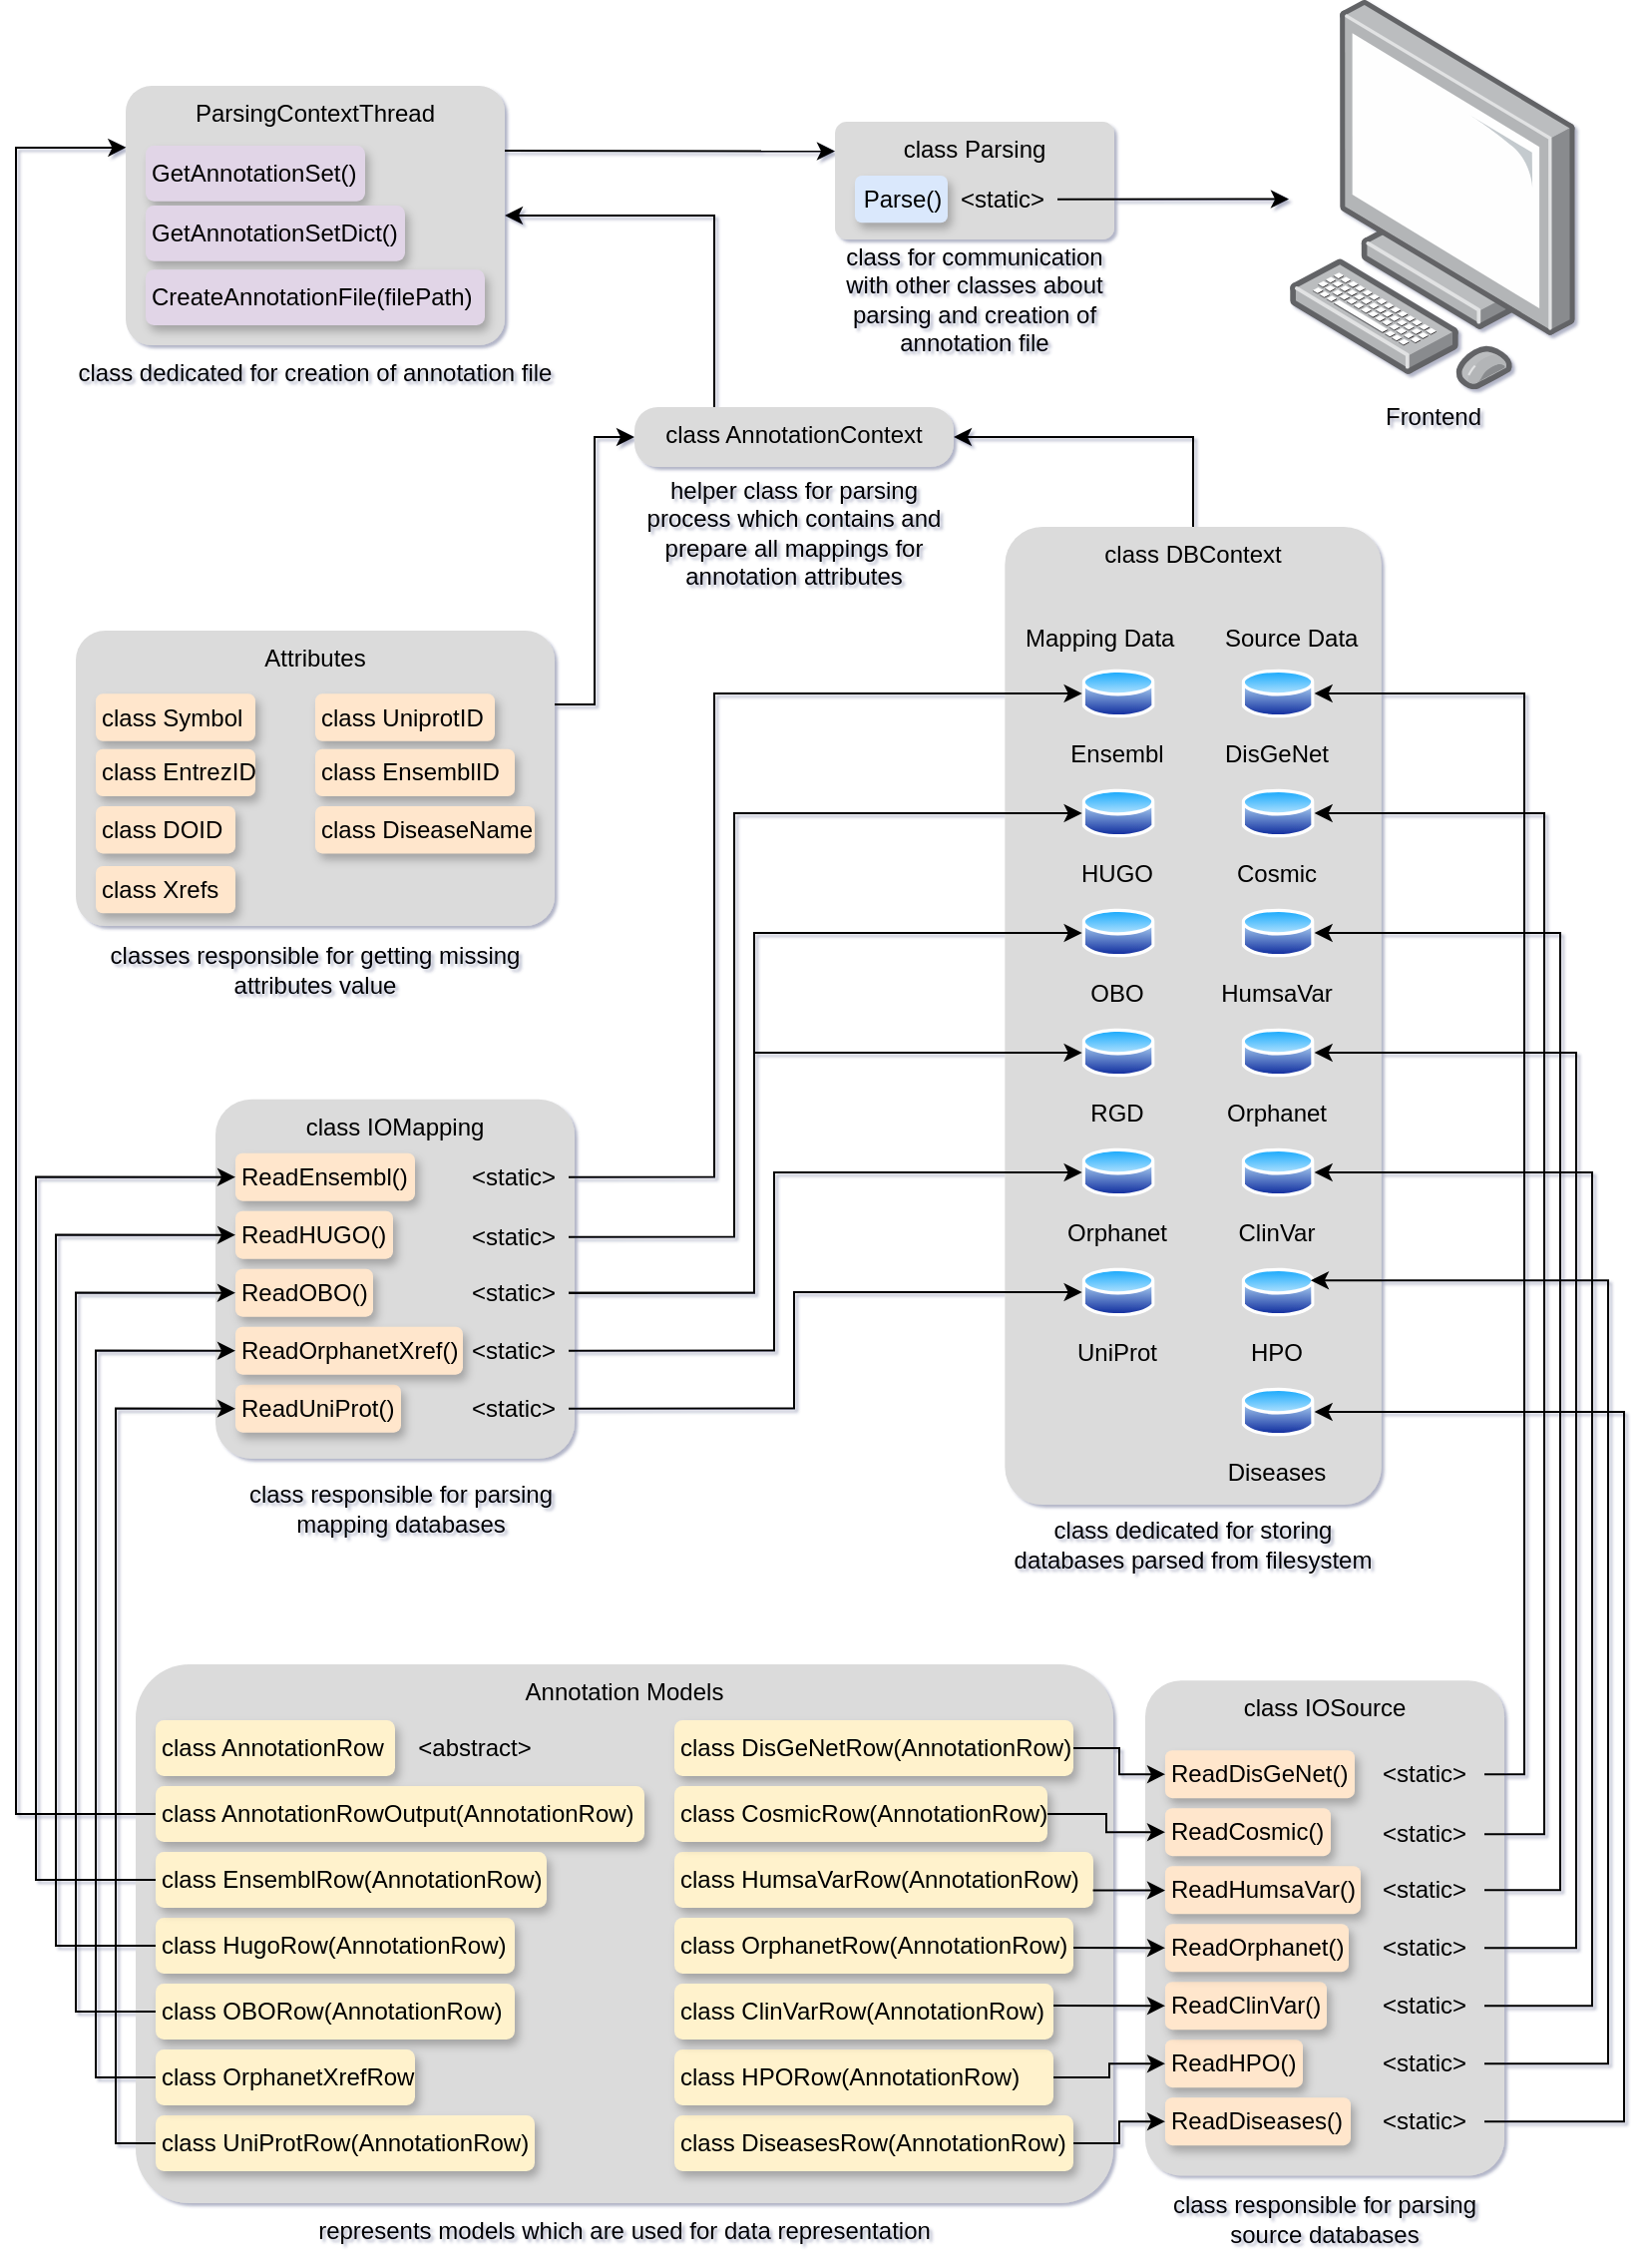 <mxfile version="20.1.4" type="device"><diagram id="B29-OFy7MfC71cfMGSyl" name="Page-1"><mxGraphModel dx="1577" dy="840" grid="1" gridSize="8" guides="1" tooltips="1" connect="1" arrows="1" fold="1" page="1" pageScale="1" pageWidth="827" pageHeight="1169" background="none" math="0" shadow="1"><root><mxCell id="0"/><mxCell id="1" parent="0"/><mxCell id="hF9fNte1gM4vWFooYPIN-386" value="" style="group;align=center;spacingLeft=0;" vertex="1" connectable="0" parent="1"><mxGeometry x="413" y="77" width="155" height="119" as="geometry"/></mxCell><mxCell id="hF9fNte1gM4vWFooYPIN-151" value="class Parsing" style="rounded=1;arcSize=10;strokeColor=none;fillColor=#DBDBDB;gradientColor=none;sketch=0;fontColor=#000000;verticalAlign=top;container=0;" vertex="1" parent="hF9fNte1gM4vWFooYPIN-386"><mxGeometry x="7.5" width="140" height="59" as="geometry"/></mxCell><mxCell id="hF9fNte1gM4vWFooYPIN-149" value="class for communication with other classes about parsing and creation of annotation file&lt;br&gt;" style="text;html=1;strokeColor=none;fillColor=none;align=center;verticalAlign=middle;whiteSpace=wrap;rounded=0;labelBackgroundColor=none;labelBorderColor=none;sketch=0;fillStyle=auto;fontColor=#000000;container=0;" vertex="1" parent="hF9fNte1gM4vWFooYPIN-386"><mxGeometry y="59" width="155" height="60" as="geometry"/></mxCell><mxCell id="hF9fNte1gM4vWFooYPIN-150" value="Parse()" style="text;html=1;strokeColor=none;fillColor=#dae8fc;align=center;verticalAlign=middle;whiteSpace=wrap;rounded=1;labelBackgroundColor=none;labelBorderColor=none;sketch=0;fillStyle=auto;spacing=2;container=0;shadow=1;spacingLeft=0;" vertex="1" parent="hF9fNte1gM4vWFooYPIN-386"><mxGeometry x="17.5" y="27" width="46.5" height="23.68" as="geometry"/></mxCell><mxCell id="hF9fNte1gM4vWFooYPIN-387" value="&amp;lt;static&amp;gt;" style="text;html=1;strokeColor=none;fillColor=none;align=center;verticalAlign=middle;whiteSpace=wrap;rounded=0;shadow=1;glass=0;labelBackgroundColor=none;labelBorderColor=none;sketch=0;fillStyle=auto;fontColor=#000000;" vertex="1" parent="hF9fNte1gM4vWFooYPIN-386"><mxGeometry x="64" y="23.84" width="55" height="30" as="geometry"/></mxCell><mxCell id="hF9fNte1gM4vWFooYPIN-184" value="" style="group" vertex="1" connectable="0" parent="1"><mxGeometry x="40" y="59" width="240" height="157.86" as="geometry"/></mxCell><mxCell id="hF9fNte1gM4vWFooYPIN-159" value="ParsingContextThread" style="rounded=1;arcSize=10;strokeColor=none;fillColor=#DBDBDB;gradientColor=none;sketch=0;fontColor=#000000;verticalAlign=top;" vertex="1" parent="hF9fNte1gM4vWFooYPIN-184"><mxGeometry x="25" width="190" height="130" as="geometry"/></mxCell><mxCell id="hF9fNte1gM4vWFooYPIN-160" value="class dedicated for creation of annotation file" style="text;html=1;strokeColor=none;fillColor=none;align=center;verticalAlign=middle;whiteSpace=wrap;rounded=0;labelBackgroundColor=none;labelBorderColor=none;sketch=0;fillStyle=auto;fontColor=#000000;container=0;" vertex="1" parent="hF9fNte1gM4vWFooYPIN-184"><mxGeometry y="130" width="240" height="27.86" as="geometry"/></mxCell><mxCell id="hF9fNte1gM4vWFooYPIN-161" value="GetAnnotationSet()" style="text;html=1;strokeColor=none;fillColor=#e1d5e7;align=left;verticalAlign=middle;whiteSpace=wrap;rounded=1;labelBackgroundColor=none;labelBorderColor=none;sketch=0;fillStyle=auto;spacing=0;shadow=1;spacingLeft=3;" vertex="1" parent="hF9fNte1gM4vWFooYPIN-184"><mxGeometry x="35" y="30" width="110" height="27.86" as="geometry"/></mxCell><mxCell id="hF9fNte1gM4vWFooYPIN-162" value="GetAnnotationSetDict()" style="text;html=1;strokeColor=none;fillColor=#e1d5e7;align=left;verticalAlign=middle;whiteSpace=wrap;rounded=1;labelBackgroundColor=none;labelBorderColor=none;sketch=0;fillStyle=auto;spacing=0;shadow=1;spacingLeft=3;" vertex="1" parent="hF9fNte1gM4vWFooYPIN-184"><mxGeometry x="35" y="60" width="130" height="27.86" as="geometry"/></mxCell><mxCell id="hF9fNte1gM4vWFooYPIN-163" value="CreateAnnotationFile(filePath)" style="text;html=1;strokeColor=none;fillColor=#e1d5e7;align=left;verticalAlign=middle;whiteSpace=wrap;rounded=1;labelBackgroundColor=none;labelBorderColor=none;sketch=0;fillStyle=auto;spacing=0;shadow=1;spacingLeft=3;" vertex="1" parent="hF9fNte1gM4vWFooYPIN-184"><mxGeometry x="35" y="92.14" width="170" height="27.86" as="geometry"/></mxCell><mxCell id="hF9fNte1gM4vWFooYPIN-327" value="" style="group" vertex="1" connectable="0" parent="1"><mxGeometry x="70" y="850" width="490" height="297.86" as="geometry"/></mxCell><mxCell id="hF9fNte1gM4vWFooYPIN-87" value="Annotation Models" style="rounded=1;arcSize=10;strokeColor=none;fillColor=#DBDBDB;gradientColor=none;sketch=0;fontColor=#000000;verticalAlign=top;container=0;labelBackgroundColor=none;" vertex="1" parent="hF9fNte1gM4vWFooYPIN-327"><mxGeometry width="490" height="270" as="geometry"/></mxCell><mxCell id="hF9fNte1gM4vWFooYPIN-104" value="represents models which are used for data representation" style="text;html=1;strokeColor=none;fillColor=none;align=center;verticalAlign=middle;whiteSpace=wrap;rounded=0;labelBackgroundColor=none;labelBorderColor=none;sketch=0;fillStyle=auto;fontColor=#000000;container=0;" vertex="1" parent="hF9fNte1gM4vWFooYPIN-327"><mxGeometry x="20" y="270.003" width="450.0" height="27.857" as="geometry"/></mxCell><mxCell id="hF9fNte1gM4vWFooYPIN-88" value="class AnnotationRow" style="text;html=1;strokeColor=none;fillColor=#fff2cc;align=left;verticalAlign=middle;whiteSpace=wrap;rounded=1;labelBackgroundColor=none;labelBorderColor=none;sketch=0;fillStyle=auto;spacing=0;spacingLeft=3;perimeterSpacing=0;strokeWidth=1;container=0;shadow=1;" vertex="1" parent="hF9fNte1gM4vWFooYPIN-327"><mxGeometry x="10" y="28" width="120" height="28" as="geometry"/></mxCell><mxCell id="hF9fNte1gM4vWFooYPIN-89" value="class AnnotationRowOutput(AnnotationRow)" style="text;html=1;strokeColor=none;fillColor=#fff2cc;align=left;verticalAlign=middle;whiteSpace=wrap;rounded=1;labelBackgroundColor=none;labelBorderColor=none;sketch=0;fillStyle=auto;spacing=0;spacingLeft=3;perimeterSpacing=0;strokeWidth=1;container=0;shadow=1;" vertex="1" parent="hF9fNte1gM4vWFooYPIN-327"><mxGeometry x="10" y="61" width="245.0" height="28" as="geometry"/></mxCell><mxCell id="hF9fNte1gM4vWFooYPIN-90" value="class HumsaVarRow(AnnotationRow)" style="text;html=1;strokeColor=none;fillColor=#fff2cc;align=left;verticalAlign=middle;whiteSpace=wrap;rounded=1;labelBackgroundColor=none;labelBorderColor=none;sketch=0;fillStyle=auto;spacing=0;spacingLeft=3;perimeterSpacing=0;strokeWidth=1;container=0;shadow=1;" vertex="1" parent="hF9fNte1gM4vWFooYPIN-327"><mxGeometry x="270" y="94" width="210.0" height="28" as="geometry"/></mxCell><mxCell id="hF9fNte1gM4vWFooYPIN-91" value="class OrphanetRow(AnnotationRow)" style="text;html=1;strokeColor=none;fillColor=#fff2cc;align=left;verticalAlign=middle;whiteSpace=wrap;rounded=1;labelBackgroundColor=none;labelBorderColor=none;sketch=0;fillStyle=auto;spacing=0;spacingLeft=3;perimeterSpacing=0;strokeWidth=1;container=0;shadow=1;" vertex="1" parent="hF9fNte1gM4vWFooYPIN-327"><mxGeometry x="270" y="127" width="200.0" height="28" as="geometry"/></mxCell><mxCell id="hF9fNte1gM4vWFooYPIN-92" value="class DisGeNetRow(AnnotationRow)" style="text;html=1;strokeColor=none;fillColor=#fff2cc;align=left;verticalAlign=middle;whiteSpace=wrap;rounded=1;labelBackgroundColor=none;labelBorderColor=none;sketch=0;fillStyle=auto;spacing=0;spacingLeft=3;perimeterSpacing=0;strokeWidth=1;container=0;shadow=1;" vertex="1" parent="hF9fNte1gM4vWFooYPIN-327"><mxGeometry x="270" y="28" width="200.0" height="28" as="geometry"/></mxCell><mxCell id="hF9fNte1gM4vWFooYPIN-93" value="class DiseasesRow(AnnotationRow)" style="text;html=1;strokeColor=none;fillColor=#fff2cc;align=left;verticalAlign=middle;whiteSpace=wrap;rounded=1;labelBackgroundColor=none;labelBorderColor=none;sketch=0;fillStyle=auto;spacing=0;spacingLeft=3;perimeterSpacing=0;strokeWidth=1;container=0;shadow=1;" vertex="1" parent="hF9fNte1gM4vWFooYPIN-327"><mxGeometry x="270" y="226" width="200.0" height="28" as="geometry"/></mxCell><mxCell id="hF9fNte1gM4vWFooYPIN-94" value="class HPORow(AnnotationRow)" style="text;html=1;strokeColor=none;fillColor=#fff2cc;align=left;verticalAlign=middle;whiteSpace=wrap;rounded=1;labelBackgroundColor=none;labelBorderColor=none;sketch=0;fillStyle=auto;spacing=0;spacingLeft=3;perimeterSpacing=0;strokeWidth=1;container=0;shadow=1;" vertex="1" parent="hF9fNte1gM4vWFooYPIN-327"><mxGeometry x="270" y="193" width="190" height="28" as="geometry"/></mxCell><mxCell id="hF9fNte1gM4vWFooYPIN-95" value="class CosmicRow(AnnotationRow)" style="text;html=1;strokeColor=none;fillColor=#fff2cc;align=left;verticalAlign=middle;whiteSpace=wrap;rounded=1;labelBackgroundColor=none;labelBorderColor=none;sketch=0;fillStyle=auto;spacing=0;spacingLeft=3;perimeterSpacing=0;strokeWidth=1;container=0;shadow=1;" vertex="1" parent="hF9fNte1gM4vWFooYPIN-327"><mxGeometry x="270" y="61" width="187" height="28" as="geometry"/></mxCell><mxCell id="hF9fNte1gM4vWFooYPIN-96" value="class ClinVarRow(AnnotationRow)" style="text;html=1;strokeColor=none;fillColor=#fff2cc;align=left;verticalAlign=middle;whiteSpace=wrap;rounded=1;labelBackgroundColor=none;labelBorderColor=none;sketch=0;fillStyle=auto;spacing=0;spacingLeft=3;perimeterSpacing=0;strokeWidth=1;container=0;shadow=1;" vertex="1" parent="hF9fNte1gM4vWFooYPIN-327"><mxGeometry x="270" y="160" width="190.0" height="28" as="geometry"/></mxCell><mxCell id="hF9fNte1gM4vWFooYPIN-97" value="class UniProtRow(AnnotationRow)" style="text;html=1;strokeColor=none;fillColor=#fff2cc;align=left;verticalAlign=middle;whiteSpace=wrap;rounded=1;labelBackgroundColor=none;labelBorderColor=none;sketch=0;fillStyle=auto;spacing=0;spacingLeft=3;perimeterSpacing=0;strokeWidth=1;container=0;shadow=1;" vertex="1" parent="hF9fNte1gM4vWFooYPIN-327"><mxGeometry x="10" y="226" width="190.0" height="28" as="geometry"/></mxCell><mxCell id="hF9fNte1gM4vWFooYPIN-98" value="class HugoRow(AnnotationRow)" style="text;html=1;strokeColor=none;fillColor=#fff2cc;align=left;verticalAlign=middle;whiteSpace=wrap;rounded=1;labelBackgroundColor=none;labelBorderColor=none;sketch=0;fillStyle=auto;spacing=0;spacingLeft=3;perimeterSpacing=0;strokeWidth=1;container=0;shadow=1;" vertex="1" parent="hF9fNte1gM4vWFooYPIN-327"><mxGeometry x="10" y="127" width="180.0" height="28" as="geometry"/></mxCell><mxCell id="hF9fNte1gM4vWFooYPIN-99" value="class OBORow(AnnotationRow)" style="text;html=1;strokeColor=none;fillColor=#fff2cc;align=left;verticalAlign=middle;whiteSpace=wrap;rounded=1;labelBackgroundColor=none;labelBorderColor=none;sketch=0;fillStyle=auto;spacing=0;spacingLeft=3;perimeterSpacing=0;strokeWidth=1;container=0;shadow=1;" vertex="1" parent="hF9fNte1gM4vWFooYPIN-327"><mxGeometry x="10" y="160" width="180" height="28" as="geometry"/></mxCell><mxCell id="hF9fNte1gM4vWFooYPIN-100" value="class EnsemblRow(AnnotationRow)" style="text;html=1;strokeColor=none;fillColor=#fff2cc;align=left;verticalAlign=middle;whiteSpace=wrap;rounded=1;labelBackgroundColor=none;labelBorderColor=none;sketch=0;fillStyle=auto;spacing=0;spacingLeft=3;perimeterSpacing=0;strokeWidth=1;container=0;shadow=1;" vertex="1" parent="hF9fNte1gM4vWFooYPIN-327"><mxGeometry x="10" y="94" width="196" height="28" as="geometry"/></mxCell><mxCell id="hF9fNte1gM4vWFooYPIN-101" value="class OrphanetXrefRow" style="text;html=1;strokeColor=none;fillColor=#fff2cc;align=left;verticalAlign=middle;whiteSpace=wrap;rounded=1;labelBackgroundColor=none;labelBorderColor=none;sketch=0;fillStyle=auto;spacing=0;spacingLeft=3;perimeterSpacing=0;strokeWidth=1;container=0;shadow=1;" vertex="1" parent="hF9fNte1gM4vWFooYPIN-327"><mxGeometry x="10" y="193" width="130" height="28" as="geometry"/></mxCell><mxCell id="hF9fNte1gM4vWFooYPIN-353" value="&amp;lt;abstract&amp;gt;" style="text;html=1;strokeColor=none;fillColor=none;align=center;verticalAlign=middle;whiteSpace=wrap;rounded=0;shadow=1;glass=0;labelBackgroundColor=none;labelBorderColor=none;sketch=0;fillStyle=auto;fontColor=#000000;" vertex="1" parent="hF9fNte1gM4vWFooYPIN-327"><mxGeometry x="140" y="27" width="60" height="30" as="geometry"/></mxCell><mxCell id="hF9fNte1gM4vWFooYPIN-389" value="" style="group" vertex="1" connectable="0" parent="1"><mxGeometry x="576" y="858.09" width="180" height="281.68" as="geometry"/></mxCell><mxCell id="hF9fNte1gM4vWFooYPIN-290" value="class responsible for parsing source databases" style="text;html=1;strokeColor=none;fillColor=none;align=center;verticalAlign=middle;whiteSpace=wrap;rounded=0;labelBackgroundColor=none;labelBorderColor=none;sketch=0;fillStyle=auto;fontColor=#000000;container=0;" vertex="1" parent="hF9fNte1gM4vWFooYPIN-389"><mxGeometry y="258.0" width="180" height="23.68" as="geometry"/></mxCell><mxCell id="hF9fNte1gM4vWFooYPIN-291" value="class IOSource" style="rounded=1;arcSize=10;strokeColor=none;fillColor=#DBDBDB;gradientColor=none;sketch=0;fontColor=#000000;verticalAlign=top;container=0;" vertex="1" parent="hF9fNte1gM4vWFooYPIN-389"><mxGeometry width="180" height="248" as="geometry"/></mxCell><mxCell id="hF9fNte1gM4vWFooYPIN-292" value="ReadDisGeNet()" style="text;html=1;strokeColor=none;fillColor=#ffe6cc;align=left;verticalAlign=middle;whiteSpace=wrap;rounded=1;labelBackgroundColor=none;labelBorderColor=none;sketch=0;fillStyle=auto;spacing=0;container=0;spacingLeft=3;glass=0;shadow=1;spacingRight=3;" vertex="1" parent="hF9fNte1gM4vWFooYPIN-389"><mxGeometry x="10" y="35" width="95" height="24" as="geometry"/></mxCell><mxCell id="hF9fNte1gM4vWFooYPIN-293" value="ReadCosmic()" style="text;html=1;strokeColor=none;fillColor=#ffe6cc;align=left;verticalAlign=middle;whiteSpace=wrap;rounded=1;labelBackgroundColor=none;labelBorderColor=none;sketch=0;fillStyle=auto;spacing=0;container=0;spacingLeft=3;glass=0;shadow=1;spacingRight=3;" vertex="1" parent="hF9fNte1gM4vWFooYPIN-389"><mxGeometry x="10" y="64" width="83" height="24" as="geometry"/></mxCell><mxCell id="hF9fNte1gM4vWFooYPIN-294" value="ReadHPO()" style="text;html=1;strokeColor=none;fillColor=#ffe6cc;align=left;verticalAlign=middle;whiteSpace=wrap;rounded=1;labelBackgroundColor=none;labelBorderColor=none;sketch=0;fillStyle=auto;spacing=0;container=0;spacingLeft=3;glass=0;shadow=1;spacingRight=3;" vertex="1" parent="hF9fNte1gM4vWFooYPIN-389"><mxGeometry x="10" y="180.0" width="69" height="24" as="geometry"/></mxCell><mxCell id="hF9fNte1gM4vWFooYPIN-295" value="ReadDiseases()" style="text;html=1;strokeColor=none;fillColor=#ffe6cc;align=left;verticalAlign=middle;whiteSpace=wrap;rounded=1;labelBackgroundColor=none;labelBorderColor=none;sketch=0;fillStyle=auto;spacing=0;container=0;spacingLeft=3;glass=0;shadow=1;spacingRight=3;" vertex="1" parent="hF9fNte1gM4vWFooYPIN-389"><mxGeometry x="10" y="209.0" width="93" height="24" as="geometry"/></mxCell><mxCell id="hF9fNte1gM4vWFooYPIN-296" value="ReadHumsaVar()" style="text;html=1;strokeColor=none;fillColor=#ffe6cc;align=left;verticalAlign=middle;whiteSpace=wrap;rounded=1;labelBackgroundColor=none;labelBorderColor=none;sketch=0;fillStyle=auto;spacing=0;container=0;spacingLeft=3;glass=0;shadow=1;spacingRight=3;" vertex="1" parent="hF9fNte1gM4vWFooYPIN-389"><mxGeometry x="10" y="93" width="98" height="24" as="geometry"/></mxCell><mxCell id="hF9fNte1gM4vWFooYPIN-297" value="ReadClinVar()" style="text;html=1;strokeColor=none;fillColor=#ffe6cc;align=left;verticalAlign=middle;whiteSpace=wrap;rounded=1;labelBackgroundColor=none;labelBorderColor=none;sketch=0;fillStyle=auto;spacing=0;container=0;spacingLeft=3;glass=0;shadow=1;spacingRight=3;" vertex="1" parent="hF9fNte1gM4vWFooYPIN-389"><mxGeometry x="10" y="151" width="81" height="24" as="geometry"/></mxCell><mxCell id="hF9fNte1gM4vWFooYPIN-298" value="ReadOrphanet()" style="text;html=1;strokeColor=none;fillColor=#ffe6cc;align=left;verticalAlign=middle;whiteSpace=wrap;rounded=1;labelBackgroundColor=none;labelBorderColor=none;sketch=0;fillStyle=auto;spacing=0;container=0;spacingLeft=3;glass=0;shadow=1;spacingRight=3;" vertex="1" parent="hF9fNte1gM4vWFooYPIN-389"><mxGeometry x="10" y="122" width="92" height="24" as="geometry"/></mxCell><mxCell id="hF9fNte1gM4vWFooYPIN-300" value="&amp;lt;static&amp;gt;" style="text;html=1;strokeColor=none;fillColor=none;align=center;verticalAlign=middle;whiteSpace=wrap;rounded=0;shadow=1;glass=0;labelBackgroundColor=none;labelBorderColor=none;sketch=0;fillStyle=auto;fontColor=#000000;" vertex="1" parent="hF9fNte1gM4vWFooYPIN-389"><mxGeometry x="110" y="32.0" width="60" height="30" as="geometry"/></mxCell><mxCell id="hF9fNte1gM4vWFooYPIN-302" value="&amp;lt;static&amp;gt;" style="text;html=1;strokeColor=none;fillColor=none;align=center;verticalAlign=middle;whiteSpace=wrap;rounded=0;shadow=1;glass=0;labelBackgroundColor=none;labelBorderColor=none;sketch=0;fillStyle=auto;fontColor=#000000;" vertex="1" parent="hF9fNte1gM4vWFooYPIN-389"><mxGeometry x="110" y="62.0" width="60" height="30" as="geometry"/></mxCell><mxCell id="hF9fNte1gM4vWFooYPIN-303" value="&amp;lt;static&amp;gt;" style="text;html=1;strokeColor=none;fillColor=none;align=center;verticalAlign=middle;whiteSpace=wrap;rounded=0;shadow=1;glass=0;labelBackgroundColor=none;labelBorderColor=none;sketch=0;fillStyle=auto;fontColor=#000000;" vertex="1" parent="hF9fNte1gM4vWFooYPIN-389"><mxGeometry x="110" y="90.0" width="60" height="30" as="geometry"/></mxCell><mxCell id="hF9fNte1gM4vWFooYPIN-304" value="&amp;lt;static&amp;gt;" style="text;html=1;strokeColor=none;fillColor=none;align=center;verticalAlign=middle;whiteSpace=wrap;rounded=0;shadow=1;glass=0;labelBackgroundColor=none;labelBorderColor=none;sketch=0;fillStyle=auto;fontColor=#000000;" vertex="1" parent="hF9fNte1gM4vWFooYPIN-389"><mxGeometry x="110" y="119.0" width="60" height="30" as="geometry"/></mxCell><mxCell id="hF9fNte1gM4vWFooYPIN-305" value="&amp;lt;static&amp;gt;" style="text;html=1;strokeColor=none;fillColor=none;align=center;verticalAlign=middle;whiteSpace=wrap;rounded=0;shadow=1;glass=0;labelBackgroundColor=none;labelBorderColor=none;sketch=0;fillStyle=auto;fontColor=#000000;" vertex="1" parent="hF9fNte1gM4vWFooYPIN-389"><mxGeometry x="110" y="148.0" width="60" height="30" as="geometry"/></mxCell><mxCell id="hF9fNte1gM4vWFooYPIN-306" value="&amp;lt;static&amp;gt;" style="text;html=1;strokeColor=none;fillColor=none;align=center;verticalAlign=middle;whiteSpace=wrap;rounded=0;shadow=1;glass=0;labelBackgroundColor=none;labelBorderColor=none;sketch=0;fillStyle=auto;fontColor=#000000;" vertex="1" parent="hF9fNte1gM4vWFooYPIN-389"><mxGeometry x="110" y="177.0" width="60" height="30" as="geometry"/></mxCell><mxCell id="hF9fNte1gM4vWFooYPIN-307" value="&amp;lt;static&amp;gt;" style="text;html=1;strokeColor=none;fillColor=none;align=center;verticalAlign=middle;whiteSpace=wrap;rounded=0;shadow=1;glass=0;labelBackgroundColor=none;labelBorderColor=none;sketch=0;fillStyle=auto;fontColor=#000000;" vertex="1" parent="hF9fNte1gM4vWFooYPIN-389"><mxGeometry x="110" y="206.0" width="60" height="30" as="geometry"/></mxCell><mxCell id="hF9fNte1gM4vWFooYPIN-359" value="" style="group" vertex="1" connectable="0" parent="1"><mxGeometry x="500" y="280" width="200" height="530" as="geometry"/></mxCell><mxCell id="hF9fNte1gM4vWFooYPIN-32" value="class DBContext" style="rounded=1;arcSize=10;strokeColor=none;fillColor=#DBDBDB;gradientColor=none;sketch=0;fontColor=#000000;verticalAlign=top;container=0;direction=south;" vertex="1" parent="hF9fNte1gM4vWFooYPIN-359"><mxGeometry x="5.67" width="188.66" height="490" as="geometry"/></mxCell><mxCell id="hF9fNte1gM4vWFooYPIN-18" value="&lt;font color=&quot;#000000&quot;&gt;Diseases&lt;br&gt;&lt;/font&gt;" style="aspect=fixed;perimeter=ellipsePerimeter;html=1;align=center;shadow=0;dashed=0;spacingTop=3;image;image=img/lib/active_directory/database.svg;fontColor=#FFFFFF;strokeColor=#000000;fillColor=#2F5B7C;sketch=0;whiteSpace=wrap;verticalAlign=top;fontStyle=0;labelBorderColor=none;imageBorder=none;imageBackground=none;fillStyle=auto;labelBackgroundColor=#DBDBDB;container=0;" vertex="1" parent="hF9fNte1gM4vWFooYPIN-359"><mxGeometry x="124.33" y="430" width="36.49" height="27" as="geometry"/></mxCell><mxCell id="hF9fNte1gM4vWFooYPIN-20" value="&lt;font color=&quot;#000000&quot;&gt;HPO&lt;br&gt;&lt;/font&gt;" style="aspect=fixed;perimeter=ellipsePerimeter;html=1;align=center;shadow=0;dashed=0;spacingTop=3;image;image=img/lib/active_directory/database.svg;fontColor=#FFFFFF;strokeColor=#000000;fillColor=#2F5B7C;sketch=0;whiteSpace=wrap;verticalAlign=top;fontStyle=0;labelBorderColor=none;imageBorder=none;imageBackground=none;fillStyle=auto;labelBackgroundColor=#DBDBDB;container=0;" vertex="1" parent="hF9fNte1gM4vWFooYPIN-359"><mxGeometry x="124.33" y="370" width="36.49" height="27" as="geometry"/></mxCell><mxCell id="hF9fNte1gM4vWFooYPIN-21" value="&lt;font color=&quot;#000000&quot;&gt;HumsaVar&lt;br&gt;&lt;/font&gt;" style="aspect=fixed;perimeter=ellipsePerimeter;html=1;align=center;shadow=0;dashed=0;spacingTop=3;image;image=img/lib/active_directory/database.svg;fontColor=#FFFFFF;strokeColor=#000000;fillColor=#2F5B7C;sketch=0;whiteSpace=wrap;verticalAlign=top;fontStyle=0;labelBorderColor=none;imageBorder=none;imageBackground=none;fillStyle=auto;labelBackgroundColor=#DBDBDB;container=0;" vertex="1" parent="hF9fNte1gM4vWFooYPIN-359"><mxGeometry x="124.33" y="190" width="36.49" height="27" as="geometry"/></mxCell><mxCell id="hF9fNte1gM4vWFooYPIN-24" value="&lt;font color=&quot;#000000&quot;&gt;Orphanet&lt;br&gt;&lt;/font&gt;" style="aspect=fixed;perimeter=ellipsePerimeter;html=1;align=center;shadow=0;dashed=0;spacingTop=3;image;image=img/lib/active_directory/database.svg;fontColor=#FFFFFF;strokeColor=#000000;fillColor=#2F5B7C;sketch=0;whiteSpace=wrap;verticalAlign=top;fontStyle=0;labelBorderColor=none;imageBorder=none;imageBackground=none;fillStyle=auto;labelBackgroundColor=#DBDBDB;container=0;" vertex="1" parent="hF9fNte1gM4vWFooYPIN-359"><mxGeometry x="124.33" y="250" width="36.49" height="27" as="geometry"/></mxCell><mxCell id="hF9fNte1gM4vWFooYPIN-25" value="&lt;font color=&quot;#000000&quot;&gt;DisGeNet&lt;br&gt;&lt;/font&gt;" style="aspect=fixed;perimeter=ellipsePerimeter;html=1;align=center;shadow=0;dashed=0;spacingTop=3;image;image=img/lib/active_directory/database.svg;fontColor=#FFFFFF;strokeColor=#000000;fillColor=#2F5B7C;sketch=0;whiteSpace=wrap;verticalAlign=top;fontStyle=0;labelBorderColor=none;imageBorder=none;imageBackground=none;fillStyle=auto;labelBackgroundColor=#DBDBDB;container=0;" vertex="1" parent="hF9fNte1gM4vWFooYPIN-359"><mxGeometry x="124.33" y="70" width="36.49" height="27" as="geometry"/></mxCell><mxCell id="hF9fNte1gM4vWFooYPIN-26" value="&lt;font color=&quot;#000000&quot;&gt;ClinVar&lt;br&gt;&lt;/font&gt;" style="aspect=fixed;perimeter=ellipsePerimeter;html=1;align=center;shadow=0;dashed=0;spacingTop=3;image;image=img/lib/active_directory/database.svg;fontColor=#FFFFFF;strokeColor=#000000;fillColor=#2F5B7C;sketch=0;whiteSpace=wrap;verticalAlign=top;fontStyle=0;labelBorderColor=none;imageBorder=none;imageBackground=none;fillStyle=auto;labelBackgroundColor=#DBDBDB;container=0;" vertex="1" parent="hF9fNte1gM4vWFooYPIN-359"><mxGeometry x="124.33" y="310" width="36.49" height="27" as="geometry"/></mxCell><mxCell id="hF9fNte1gM4vWFooYPIN-27" value="&lt;font color=&quot;#000000&quot;&gt;Cosmic&lt;br&gt;&lt;/font&gt;" style="aspect=fixed;perimeter=ellipsePerimeter;html=1;align=center;shadow=0;dashed=0;spacingTop=3;image;image=img/lib/active_directory/database.svg;fontColor=#FFFFFF;strokeColor=#000000;fillColor=#2F5B7C;sketch=0;whiteSpace=wrap;verticalAlign=top;fontStyle=0;labelBorderColor=none;imageBorder=none;imageBackground=none;fillStyle=auto;labelBackgroundColor=#DBDBDB;container=0;" vertex="1" parent="hF9fNte1gM4vWFooYPIN-359"><mxGeometry x="124.33" y="130" width="36.49" height="27" as="geometry"/></mxCell><mxCell id="hF9fNte1gM4vWFooYPIN-35" value="Source Data" style="text;html=1;strokeColor=none;fillColor=none;align=left;verticalAlign=middle;whiteSpace=wrap;rounded=0;labelBackgroundColor=#DBDBDB;labelBorderColor=none;sketch=0;fillStyle=auto;fontColor=#000000;container=0;" vertex="1" parent="hF9fNte1gM4vWFooYPIN-359"><mxGeometry x="114.33" y="44.179" width="79.301" height="23.679" as="geometry"/></mxCell><mxCell id="hF9fNte1gM4vWFooYPIN-36" value="Mapping Data" style="text;html=1;strokeColor=none;fillColor=none;align=left;verticalAlign=middle;whiteSpace=wrap;rounded=0;labelBackgroundColor=#DBDBDB;labelBorderColor=none;sketch=0;fillStyle=auto;fontColor=#000000;container=0;" vertex="1" parent="hF9fNte1gM4vWFooYPIN-359"><mxGeometry x="14.33" y="44.18" width="79.301" height="23.679" as="geometry"/></mxCell><mxCell id="hF9fNte1gM4vWFooYPIN-37" value="&lt;font color=&quot;#000000&quot;&gt;OBO&lt;br&gt;&lt;/font&gt;" style="aspect=fixed;perimeter=ellipsePerimeter;html=1;align=center;shadow=0;dashed=0;spacingTop=3;image;image=img/lib/active_directory/database.svg;fontColor=#FFFFFF;strokeColor=#000000;fillColor=#2F5B7C;sketch=0;whiteSpace=wrap;verticalAlign=top;fontStyle=0;labelBorderColor=none;imageBorder=none;imageBackground=none;fillStyle=auto;labelBackgroundColor=#DBDBDB;container=0;" vertex="1" parent="hF9fNte1gM4vWFooYPIN-359"><mxGeometry x="44.33" y="190" width="36.49" height="27" as="geometry"/></mxCell><mxCell id="hF9fNte1gM4vWFooYPIN-38" value="&lt;font color=&quot;#000000&quot;&gt;RGD&lt;br&gt;&lt;/font&gt;" style="aspect=fixed;perimeter=ellipsePerimeter;html=1;align=center;shadow=0;dashed=0;spacingTop=3;image;image=img/lib/active_directory/database.svg;fontColor=#FFFFFF;strokeColor=#000000;fillColor=#2F5B7C;sketch=0;whiteSpace=wrap;verticalAlign=top;fontStyle=0;labelBorderColor=none;imageBorder=none;imageBackground=none;fillStyle=auto;labelBackgroundColor=#DBDBDB;container=0;" vertex="1" parent="hF9fNte1gM4vWFooYPIN-359"><mxGeometry x="44.33" y="250" width="36.49" height="27" as="geometry"/></mxCell><mxCell id="hF9fNte1gM4vWFooYPIN-39" value="&lt;font color=&quot;#000000&quot;&gt;Ensembl&lt;br&gt;&lt;/font&gt;" style="aspect=fixed;perimeter=ellipsePerimeter;html=1;align=center;shadow=0;dashed=0;spacingTop=3;image;image=img/lib/active_directory/database.svg;fontColor=#FFFFFF;strokeColor=#000000;fillColor=#2F5B7C;sketch=0;whiteSpace=wrap;verticalAlign=top;fontStyle=0;labelBorderColor=none;imageBorder=none;imageBackground=none;fillStyle=auto;labelBackgroundColor=#DBDBDB;container=0;direction=east;" vertex="1" parent="hF9fNte1gM4vWFooYPIN-359"><mxGeometry x="44.33" y="69.999" width="36.49" height="27" as="geometry"/></mxCell><mxCell id="hF9fNte1gM4vWFooYPIN-40" value="&lt;font color=&quot;#000000&quot;&gt;Orphanet&lt;br&gt;&lt;/font&gt;" style="aspect=fixed;perimeter=ellipsePerimeter;html=1;align=center;shadow=0;dashed=0;spacingTop=3;image;image=img/lib/active_directory/database.svg;fontColor=#FFFFFF;strokeColor=#000000;fillColor=#2F5B7C;sketch=0;whiteSpace=wrap;verticalAlign=top;fontStyle=0;labelBorderColor=none;imageBorder=none;imageBackground=none;fillStyle=auto;labelBackgroundColor=#DBDBDB;container=0;" vertex="1" parent="hF9fNte1gM4vWFooYPIN-359"><mxGeometry x="44.33" y="310" width="36.49" height="27" as="geometry"/></mxCell><mxCell id="hF9fNte1gM4vWFooYPIN-41" value="&lt;font color=&quot;#000000&quot;&gt;HUGO&lt;br&gt;&lt;/font&gt;" style="aspect=fixed;perimeter=ellipsePerimeter;html=1;align=center;shadow=0;dashed=0;spacingTop=3;image;image=img/lib/active_directory/database.svg;fontColor=#FFFFFF;strokeColor=#000000;fillColor=#2F5B7C;sketch=0;whiteSpace=wrap;verticalAlign=top;fontStyle=0;labelBorderColor=none;imageBorder=none;imageBackground=none;fillStyle=auto;labelBackgroundColor=#DBDBDB;container=0;" vertex="1" parent="hF9fNte1gM4vWFooYPIN-359"><mxGeometry x="44.33" y="130" width="36.49" height="27" as="geometry"/></mxCell><mxCell id="hF9fNte1gM4vWFooYPIN-43" value="class dedicated for storing databases parsed from filesystem" style="text;html=1;strokeColor=none;fillColor=none;align=center;verticalAlign=middle;whiteSpace=wrap;rounded=0;labelBackgroundColor=none;labelBorderColor=none;sketch=0;fillStyle=auto;fontColor=#000000;container=0;" vertex="1" parent="hF9fNte1gM4vWFooYPIN-359"><mxGeometry y="490" width="200" height="40" as="geometry"/></mxCell><mxCell id="hF9fNte1gM4vWFooYPIN-102" value="&lt;font color=&quot;#000000&quot;&gt;UniProt&lt;br&gt;&lt;/font&gt;" style="aspect=fixed;perimeter=ellipsePerimeter;html=1;align=center;shadow=0;dashed=0;spacingTop=3;image;image=img/lib/active_directory/database.svg;fontColor=#FFFFFF;strokeColor=#000000;fillColor=#2F5B7C;sketch=0;whiteSpace=wrap;verticalAlign=top;fontStyle=0;labelBorderColor=none;imageBorder=none;imageBackground=none;fillStyle=auto;labelBackgroundColor=#DBDBDB;container=0;" vertex="1" parent="hF9fNte1gM4vWFooYPIN-359"><mxGeometry x="44.33" y="370" width="36.49" height="27" as="geometry"/></mxCell><mxCell id="hF9fNte1gM4vWFooYPIN-392" value="" style="group" vertex="1" connectable="0" parent="1"><mxGeometry x="40" y="332" width="240" height="184" as="geometry"/></mxCell><mxCell id="hF9fNte1gM4vWFooYPIN-122" value="classes responsible for getting missing attributes value" style="text;html=1;strokeColor=none;fillColor=none;align=center;verticalAlign=middle;whiteSpace=wrap;rounded=0;labelBackgroundColor=none;labelBorderColor=none;sketch=0;fillStyle=auto;fontColor=#000000;container=0;" vertex="1" parent="hF9fNte1gM4vWFooYPIN-392"><mxGeometry y="156" width="240" height="28" as="geometry"/></mxCell><mxCell id="hF9fNte1gM4vWFooYPIN-107" value="Attributes" style="rounded=1;arcSize=10;strokeColor=none;fillColor=#DBDBDB;gradientColor=none;sketch=0;fontColor=#000000;verticalAlign=top;container=0;" vertex="1" parent="hF9fNte1gM4vWFooYPIN-392"><mxGeometry width="240" height="148" as="geometry"/></mxCell><mxCell id="hF9fNte1gM4vWFooYPIN-108" value="class Symbol" style="text;html=1;strokeColor=none;fillColor=#ffe6cc;align=left;verticalAlign=middle;whiteSpace=wrap;rounded=1;labelBackgroundColor=none;labelBorderColor=none;sketch=0;fillStyle=auto;spacing=0;container=0;spacingLeft=3;glass=0;shadow=1;" vertex="1" parent="hF9fNte1gM4vWFooYPIN-392"><mxGeometry x="10" y="31.68" width="80" height="23.68" as="geometry"/></mxCell><mxCell id="hF9fNte1gM4vWFooYPIN-109" value="class EntrezID" style="text;html=1;strokeColor=none;fillColor=#ffe6cc;align=left;verticalAlign=middle;whiteSpace=wrap;rounded=1;labelBackgroundColor=none;labelBorderColor=none;sketch=0;fillStyle=auto;spacing=0;container=0;spacingLeft=3;glass=0;shadow=1;" vertex="1" parent="hF9fNte1gM4vWFooYPIN-392"><mxGeometry x="10" y="59.318" width="80" height="23.684" as="geometry"/></mxCell><mxCell id="hF9fNte1gM4vWFooYPIN-110" value="class UniprotID" style="text;html=1;strokeColor=none;fillColor=#ffe6cc;align=left;verticalAlign=middle;whiteSpace=wrap;rounded=1;labelBackgroundColor=none;labelBorderColor=none;sketch=0;fillStyle=auto;spacing=0;container=0;spacingLeft=3;glass=0;shadow=1;" vertex="1" parent="hF9fNte1gM4vWFooYPIN-392"><mxGeometry x="120" y="31.68" width="90" height="23.68" as="geometry"/></mxCell><mxCell id="hF9fNte1gM4vWFooYPIN-111" value="class EnsemblID" style="text;html=1;strokeColor=none;fillColor=#ffe6cc;align=left;verticalAlign=middle;whiteSpace=wrap;rounded=1;labelBackgroundColor=none;labelBorderColor=none;sketch=0;fillStyle=auto;spacing=0;container=0;spacingLeft=3;glass=0;shadow=1;" vertex="1" parent="hF9fNte1gM4vWFooYPIN-392"><mxGeometry x="120" y="59.32" width="100" height="23.68" as="geometry"/></mxCell><mxCell id="hF9fNte1gM4vWFooYPIN-112" value="class DOID" style="text;html=1;strokeColor=none;fillColor=#ffe6cc;align=left;verticalAlign=middle;whiteSpace=wrap;rounded=1;labelBackgroundColor=none;labelBorderColor=none;sketch=0;fillStyle=auto;spacing=0;container=0;spacingLeft=3;glass=0;shadow=1;" vertex="1" parent="hF9fNte1gM4vWFooYPIN-392"><mxGeometry x="10" y="88.003" width="70" height="23.684" as="geometry"/></mxCell><mxCell id="hF9fNte1gM4vWFooYPIN-113" value="class DiseaseName" style="text;html=1;strokeColor=none;fillColor=#ffe6cc;align=left;verticalAlign=middle;whiteSpace=wrap;rounded=1;labelBackgroundColor=none;labelBorderColor=none;sketch=0;fillStyle=auto;spacing=0;container=0;spacingLeft=3;glass=0;shadow=1;" vertex="1" parent="hF9fNte1gM4vWFooYPIN-392"><mxGeometry x="120" y="88.003" width="110" height="23.684" as="geometry"/></mxCell><mxCell id="hF9fNte1gM4vWFooYPIN-114" value="class Xrefs" style="text;html=1;strokeColor=none;fillColor=#ffe6cc;align=left;verticalAlign=middle;whiteSpace=wrap;rounded=1;labelBackgroundColor=none;labelBorderColor=none;sketch=0;fillStyle=auto;spacing=0;container=0;spacingLeft=3;glass=0;shadow=1;" vertex="1" parent="hF9fNte1gM4vWFooYPIN-392"><mxGeometry x="10" y="117.997" width="70" height="23.684" as="geometry"/></mxCell><mxCell id="hF9fNte1gM4vWFooYPIN-393" value="" style="group" vertex="1" connectable="0" parent="1"><mxGeometry x="110" y="566.82" width="182.5" height="216.86" as="geometry"/></mxCell><mxCell id="hF9fNte1gM4vWFooYPIN-310" value="class responsible for parsing mapping databases" style="text;html=1;strokeColor=none;fillColor=none;align=center;verticalAlign=middle;whiteSpace=wrap;rounded=0;labelBackgroundColor=none;labelBorderColor=none;sketch=0;fillStyle=auto;fontColor=#000000;container=0;" vertex="1" parent="hF9fNte1gM4vWFooYPIN-393"><mxGeometry x="2.5" y="193.18" width="180" height="23.68" as="geometry"/></mxCell><mxCell id="hF9fNte1gM4vWFooYPIN-311" value="class IOMapping" style="rounded=1;arcSize=10;strokeColor=none;fillColor=#DBDBDB;gradientColor=none;sketch=0;fontColor=#000000;verticalAlign=top;container=0;" vertex="1" parent="hF9fNte1gM4vWFooYPIN-393"><mxGeometry width="180" height="180" as="geometry"/></mxCell><mxCell id="hF9fNte1gM4vWFooYPIN-312" value="ReadEnsembl()" style="text;html=1;strokeColor=none;fillColor=#ffe6cc;align=left;verticalAlign=middle;whiteSpace=wrap;rounded=1;labelBackgroundColor=none;labelBorderColor=none;sketch=0;fillStyle=auto;spacing=0;container=0;spacingLeft=3;glass=0;shadow=1;spacingRight=3;" vertex="1" parent="hF9fNte1gM4vWFooYPIN-393"><mxGeometry x="10" y="27" width="90" height="24" as="geometry"/></mxCell><mxCell id="hF9fNte1gM4vWFooYPIN-313" value="ReadHUGO()" style="text;html=1;strokeColor=none;fillColor=#ffe6cc;align=left;verticalAlign=middle;whiteSpace=wrap;rounded=1;labelBackgroundColor=none;labelBorderColor=none;sketch=0;fillStyle=auto;spacing=0;container=0;spacingLeft=3;glass=0;shadow=1;spacingRight=3;" vertex="1" parent="hF9fNte1gM4vWFooYPIN-393"><mxGeometry x="10" y="56" width="79" height="24" as="geometry"/></mxCell><mxCell id="hF9fNte1gM4vWFooYPIN-316" value="ReadOBO()" style="text;html=1;strokeColor=none;fillColor=#ffe6cc;align=left;verticalAlign=middle;whiteSpace=wrap;rounded=1;labelBackgroundColor=none;labelBorderColor=none;sketch=0;fillStyle=auto;spacing=0;container=0;spacingLeft=3;glass=0;shadow=1;spacingRight=3;" vertex="1" parent="hF9fNte1gM4vWFooYPIN-393"><mxGeometry x="10" y="85" width="69" height="24" as="geometry"/></mxCell><mxCell id="hF9fNte1gM4vWFooYPIN-317" value="ReadUniProt()" style="text;html=1;strokeColor=none;fillColor=#ffe6cc;align=left;verticalAlign=middle;whiteSpace=wrap;rounded=1;labelBackgroundColor=none;labelBorderColor=none;sketch=0;fillStyle=auto;spacing=0;container=0;spacingLeft=3;glass=0;shadow=1;spacingRight=3;" vertex="1" parent="hF9fNte1gM4vWFooYPIN-393"><mxGeometry x="10" y="143" width="83" height="24" as="geometry"/></mxCell><mxCell id="hF9fNte1gM4vWFooYPIN-318" value="ReadOrphanetXref()" style="text;html=1;strokeColor=none;fillColor=#ffe6cc;align=left;verticalAlign=middle;whiteSpace=wrap;rounded=1;labelBackgroundColor=none;labelBorderColor=none;sketch=0;fillStyle=auto;spacing=0;container=0;spacingLeft=3;glass=0;shadow=1;spacingRight=3;" vertex="1" parent="hF9fNte1gM4vWFooYPIN-393"><mxGeometry x="10" y="114" width="114" height="24" as="geometry"/></mxCell><mxCell id="hF9fNte1gM4vWFooYPIN-319" value="&amp;lt;static&amp;gt;" style="text;html=1;strokeColor=none;fillColor=none;align=center;verticalAlign=middle;whiteSpace=wrap;rounded=0;shadow=1;glass=0;labelBackgroundColor=none;labelBorderColor=none;sketch=0;fillStyle=auto;fontColor=#000000;" vertex="1" parent="hF9fNte1gM4vWFooYPIN-393"><mxGeometry x="122" y="24" width="55" height="30" as="geometry"/></mxCell><mxCell id="hF9fNte1gM4vWFooYPIN-320" value="&amp;lt;static&amp;gt;" style="text;html=1;strokeColor=none;fillColor=none;align=center;verticalAlign=middle;whiteSpace=wrap;rounded=0;shadow=1;glass=0;labelBackgroundColor=none;labelBorderColor=none;sketch=0;fillStyle=auto;fontColor=#000000;" vertex="1" parent="hF9fNte1gM4vWFooYPIN-393"><mxGeometry x="122" y="54" width="55" height="30" as="geometry"/></mxCell><mxCell id="hF9fNte1gM4vWFooYPIN-321" value="&amp;lt;static&amp;gt;" style="text;html=1;strokeColor=none;fillColor=none;align=center;verticalAlign=middle;whiteSpace=wrap;rounded=0;shadow=1;glass=0;labelBackgroundColor=none;labelBorderColor=none;sketch=0;fillStyle=auto;fontColor=#000000;" vertex="1" parent="hF9fNte1gM4vWFooYPIN-393"><mxGeometry x="122" y="82" width="55" height="30" as="geometry"/></mxCell><mxCell id="hF9fNte1gM4vWFooYPIN-322" value="&amp;lt;static&amp;gt;" style="text;html=1;strokeColor=none;fillColor=none;align=center;verticalAlign=middle;whiteSpace=wrap;rounded=0;shadow=1;glass=0;labelBackgroundColor=none;labelBorderColor=none;sketch=0;fillStyle=auto;fontColor=#000000;" vertex="1" parent="hF9fNte1gM4vWFooYPIN-393"><mxGeometry x="122" y="111" width="55" height="30" as="geometry"/></mxCell><mxCell id="hF9fNte1gM4vWFooYPIN-323" value="&amp;lt;static&amp;gt;" style="text;html=1;strokeColor=none;fillColor=none;align=center;verticalAlign=middle;whiteSpace=wrap;rounded=0;shadow=1;glass=0;labelBackgroundColor=none;labelBorderColor=none;sketch=0;fillStyle=auto;fontColor=#000000;" vertex="1" parent="hF9fNte1gM4vWFooYPIN-393"><mxGeometry x="122" y="140" width="55" height="30" as="geometry"/></mxCell><mxCell id="hF9fNte1gM4vWFooYPIN-157" value="Frontend" style="points=[];aspect=fixed;html=1;align=center;shadow=0;dashed=0;image;image=img/lib/allied_telesis/computer_and_terminals/Personal_Computer.svg;labelBackgroundColor=none;labelBorderColor=none;sketch=0;fillStyle=auto;fontColor=#000000;strokeColor=#000000;fillColor=#2F5B7C;" vertex="1" parent="1"><mxGeometry x="648" y="16" width="143.95" height="195.09" as="geometry"/></mxCell><mxCell id="hF9fNte1gM4vWFooYPIN-178" style="edgeStyle=orthogonalEdgeStyle;rounded=0;orthogonalLoop=1;jettySize=auto;html=1;exitX=1;exitY=0.5;exitDx=0;exitDy=0;fontColor=#000000;" edge="1" parent="1" source="hF9fNte1gM4vWFooYPIN-387" target="hF9fNte1gM4vWFooYPIN-157"><mxGeometry relative="1" as="geometry"><mxPoint x="648" y="108" as="targetPoint"/><Array as="points"><mxPoint x="624" y="116"/><mxPoint x="624" y="116"/></Array></mxGeometry></mxCell><mxCell id="hF9fNte1gM4vWFooYPIN-284" style="edgeStyle=orthogonalEdgeStyle;rounded=0;orthogonalLoop=1;jettySize=auto;html=1;exitX=1;exitY=0.25;exitDx=0;exitDy=0;entryX=0;entryY=0.25;entryDx=0;entryDy=0;fontColor=#000000;" edge="1" parent="1" source="hF9fNte1gM4vWFooYPIN-159" target="hF9fNte1gM4vWFooYPIN-151"><mxGeometry relative="1" as="geometry"><Array as="points"><mxPoint x="255" y="92"/><mxPoint x="338" y="92"/></Array></mxGeometry></mxCell><mxCell id="hF9fNte1gM4vWFooYPIN-331" style="edgeStyle=orthogonalEdgeStyle;rounded=0;orthogonalLoop=1;jettySize=auto;html=1;exitX=0.25;exitY=0;exitDx=0;exitDy=0;entryX=1;entryY=0.5;entryDx=0;entryDy=0;fontColor=#000000;" edge="1" parent="1" source="hF9fNte1gM4vWFooYPIN-125" target="hF9fNte1gM4vWFooYPIN-159"><mxGeometry relative="1" as="geometry"/></mxCell><mxCell id="hF9fNte1gM4vWFooYPIN-337" style="edgeStyle=orthogonalEdgeStyle;rounded=0;orthogonalLoop=1;jettySize=auto;html=1;exitX=1;exitY=0.5;exitDx=0;exitDy=0;entryX=0;entryY=0.5;entryDx=0;entryDy=0;fontColor=#000000;" edge="1" parent="1" source="hF9fNte1gM4vWFooYPIN-92" target="hF9fNte1gM4vWFooYPIN-292"><mxGeometry relative="1" as="geometry"/></mxCell><mxCell id="hF9fNte1gM4vWFooYPIN-338" style="edgeStyle=orthogonalEdgeStyle;rounded=0;orthogonalLoop=1;jettySize=auto;html=1;exitX=1;exitY=0.5;exitDx=0;exitDy=0;entryX=0;entryY=0.5;entryDx=0;entryDy=0;fontColor=#000000;" edge="1" parent="1" source="hF9fNte1gM4vWFooYPIN-95" target="hF9fNte1gM4vWFooYPIN-293"><mxGeometry relative="1" as="geometry"/></mxCell><mxCell id="hF9fNte1gM4vWFooYPIN-340" style="edgeStyle=orthogonalEdgeStyle;rounded=0;orthogonalLoop=1;jettySize=auto;html=1;fontColor=#000000;entryX=0;entryY=0.5;entryDx=0;entryDy=0;" edge="1" parent="1" target="hF9fNte1gM4vWFooYPIN-298"><mxGeometry relative="1" as="geometry"><mxPoint x="540" y="992" as="sourcePoint"/><Array as="points"><mxPoint x="540" y="992"/></Array></mxGeometry></mxCell><mxCell id="hF9fNte1gM4vWFooYPIN-341" style="edgeStyle=orthogonalEdgeStyle;rounded=0;orthogonalLoop=1;jettySize=auto;html=1;entryX=0;entryY=0.5;entryDx=0;entryDy=0;fontColor=#000000;" edge="1" parent="1" target="hF9fNte1gM4vWFooYPIN-297"><mxGeometry relative="1" as="geometry"><mxPoint x="530" y="1021" as="sourcePoint"/><Array as="points"><mxPoint x="530" y="1021"/><mxPoint x="558" y="1021"/></Array></mxGeometry></mxCell><mxCell id="hF9fNte1gM4vWFooYPIN-342" style="edgeStyle=orthogonalEdgeStyle;rounded=0;orthogonalLoop=1;jettySize=auto;html=1;exitX=1;exitY=0.5;exitDx=0;exitDy=0;entryX=0;entryY=0.5;entryDx=0;entryDy=0;fontColor=#000000;" edge="1" parent="1" source="hF9fNte1gM4vWFooYPIN-94" target="hF9fNte1gM4vWFooYPIN-294"><mxGeometry relative="1" as="geometry"><Array as="points"><mxPoint x="558" y="1057"/><mxPoint x="558" y="1050"/></Array></mxGeometry></mxCell><mxCell id="hF9fNte1gM4vWFooYPIN-343" style="edgeStyle=orthogonalEdgeStyle;rounded=0;orthogonalLoop=1;jettySize=auto;html=1;exitX=1;exitY=0.5;exitDx=0;exitDy=0;entryX=0;entryY=0.5;entryDx=0;entryDy=0;fontColor=#000000;" edge="1" parent="1" source="hF9fNte1gM4vWFooYPIN-93" target="hF9fNte1gM4vWFooYPIN-295"><mxGeometry relative="1" as="geometry"/></mxCell><mxCell id="hF9fNte1gM4vWFooYPIN-345" style="edgeStyle=orthogonalEdgeStyle;rounded=0;orthogonalLoop=1;jettySize=auto;html=1;exitX=0.999;exitY=0.689;exitDx=0;exitDy=0;entryX=0;entryY=0.5;entryDx=0;entryDy=0;fontColor=#000000;exitPerimeter=0;" edge="1" parent="1" source="hF9fNte1gM4vWFooYPIN-90" target="hF9fNte1gM4vWFooYPIN-296"><mxGeometry relative="1" as="geometry"><Array as="points"/></mxGeometry></mxCell><mxCell id="hF9fNte1gM4vWFooYPIN-347" style="edgeStyle=orthogonalEdgeStyle;rounded=0;orthogonalLoop=1;jettySize=auto;html=1;exitX=0;exitY=0.5;exitDx=0;exitDy=0;entryX=0;entryY=0.5;entryDx=0;entryDy=0;fontColor=#000000;" edge="1" parent="1" source="hF9fNte1gM4vWFooYPIN-100" target="hF9fNte1gM4vWFooYPIN-312"><mxGeometry relative="1" as="geometry"><Array as="points"><mxPoint x="20" y="958"/><mxPoint x="20" y="606"/></Array></mxGeometry></mxCell><mxCell id="hF9fNte1gM4vWFooYPIN-348" style="edgeStyle=orthogonalEdgeStyle;rounded=0;orthogonalLoop=1;jettySize=auto;html=1;exitX=0;exitY=0.5;exitDx=0;exitDy=0;entryX=0;entryY=0.5;entryDx=0;entryDy=0;fontColor=#000000;" edge="1" parent="1" source="hF9fNte1gM4vWFooYPIN-98" target="hF9fNte1gM4vWFooYPIN-313"><mxGeometry relative="1" as="geometry"><Array as="points"><mxPoint x="30" y="991"/><mxPoint x="30" y="635"/></Array></mxGeometry></mxCell><mxCell id="hF9fNte1gM4vWFooYPIN-349" style="edgeStyle=orthogonalEdgeStyle;rounded=0;orthogonalLoop=1;jettySize=auto;html=1;exitX=0;exitY=0.5;exitDx=0;exitDy=0;entryX=0;entryY=0.5;entryDx=0;entryDy=0;fontColor=#000000;" edge="1" parent="1" source="hF9fNte1gM4vWFooYPIN-99" target="hF9fNte1gM4vWFooYPIN-316"><mxGeometry relative="1" as="geometry"><Array as="points"><mxPoint x="40" y="1024"/><mxPoint x="40" y="664"/></Array></mxGeometry></mxCell><mxCell id="hF9fNte1gM4vWFooYPIN-350" style="edgeStyle=orthogonalEdgeStyle;rounded=0;orthogonalLoop=1;jettySize=auto;html=1;exitX=0;exitY=0.5;exitDx=0;exitDy=0;entryX=0;entryY=0.5;entryDx=0;entryDy=0;fontColor=#000000;" edge="1" parent="1" source="hF9fNte1gM4vWFooYPIN-101" target="hF9fNte1gM4vWFooYPIN-318"><mxGeometry relative="1" as="geometry"><Array as="points"><mxPoint x="50" y="1057"/><mxPoint x="50" y="693"/></Array></mxGeometry></mxCell><mxCell id="hF9fNte1gM4vWFooYPIN-351" style="edgeStyle=orthogonalEdgeStyle;rounded=0;orthogonalLoop=1;jettySize=auto;html=1;exitX=0;exitY=0.5;exitDx=0;exitDy=0;entryX=0;entryY=0.5;entryDx=0;entryDy=0;fontColor=#000000;" edge="1" parent="1" source="hF9fNte1gM4vWFooYPIN-97" target="hF9fNte1gM4vWFooYPIN-317"><mxGeometry relative="1" as="geometry"><Array as="points"><mxPoint x="60" y="1090"/><mxPoint x="60" y="722"/></Array></mxGeometry></mxCell><mxCell id="hF9fNte1gM4vWFooYPIN-352" style="edgeStyle=orthogonalEdgeStyle;rounded=0;orthogonalLoop=1;jettySize=auto;html=1;exitX=0;exitY=0.5;exitDx=0;exitDy=0;fontColor=#000000;entryX=0.001;entryY=0.238;entryDx=0;entryDy=0;entryPerimeter=0;" edge="1" parent="1" source="hF9fNte1gM4vWFooYPIN-89" target="hF9fNte1gM4vWFooYPIN-159"><mxGeometry relative="1" as="geometry"><mxPoint x="56" y="96" as="targetPoint"/><Array as="points"><mxPoint x="10" y="925"/><mxPoint x="10" y="90"/><mxPoint x="56" y="90"/></Array></mxGeometry></mxCell><mxCell id="hF9fNte1gM4vWFooYPIN-361" style="edgeStyle=orthogonalEdgeStyle;rounded=0;orthogonalLoop=1;jettySize=auto;html=1;exitX=1;exitY=0.25;exitDx=0;exitDy=0;entryX=0;entryY=0.5;entryDx=0;entryDy=0;fontColor=#000000;" edge="1" parent="1" source="hF9fNte1gM4vWFooYPIN-107" target="hF9fNte1gM4vWFooYPIN-125"><mxGeometry relative="1" as="geometry"/></mxCell><mxCell id="hF9fNte1gM4vWFooYPIN-364" style="edgeStyle=orthogonalEdgeStyle;rounded=0;orthogonalLoop=1;jettySize=auto;html=1;exitX=1;exitY=0.5;exitDx=0;exitDy=0;entryX=0;entryY=0.5;entryDx=0;entryDy=0;fontColor=#000000;" edge="1" parent="1" source="hF9fNte1gM4vWFooYPIN-319" target="hF9fNte1gM4vWFooYPIN-39"><mxGeometry relative="1" as="geometry"><Array as="points"><mxPoint x="360" y="606"/><mxPoint x="360" y="364"/></Array></mxGeometry></mxCell><mxCell id="hF9fNte1gM4vWFooYPIN-365" style="edgeStyle=orthogonalEdgeStyle;rounded=0;orthogonalLoop=1;jettySize=auto;html=1;exitX=1;exitY=0.5;exitDx=0;exitDy=0;entryX=0;entryY=0.5;entryDx=0;entryDy=0;fontColor=#000000;" edge="1" parent="1" source="hF9fNte1gM4vWFooYPIN-320" target="hF9fNte1gM4vWFooYPIN-41"><mxGeometry relative="1" as="geometry"><Array as="points"><mxPoint x="370" y="636"/><mxPoint x="370" y="424"/></Array></mxGeometry></mxCell><mxCell id="hF9fNte1gM4vWFooYPIN-369" style="edgeStyle=orthogonalEdgeStyle;rounded=0;orthogonalLoop=1;jettySize=auto;html=1;exitX=1;exitY=0.5;exitDx=0;exitDy=0;entryX=0;entryY=0.5;entryDx=0;entryDy=0;fontColor=#000000;" edge="1" parent="1" source="hF9fNte1gM4vWFooYPIN-323" target="hF9fNte1gM4vWFooYPIN-102"><mxGeometry relative="1" as="geometry"><Array as="points"><mxPoint x="400" y="722"/><mxPoint x="400" y="663"/></Array></mxGeometry></mxCell><mxCell id="hF9fNte1gM4vWFooYPIN-372" style="edgeStyle=orthogonalEdgeStyle;rounded=0;orthogonalLoop=1;jettySize=auto;html=1;exitX=1;exitY=0.5;exitDx=0;exitDy=0;entryX=0;entryY=0.5;entryDx=0;entryDy=0;fontColor=#000000;" edge="1" parent="1" source="hF9fNte1gM4vWFooYPIN-322" target="hF9fNte1gM4vWFooYPIN-40"><mxGeometry relative="1" as="geometry"><Array as="points"><mxPoint x="390" y="693"/><mxPoint x="390" y="603"/></Array></mxGeometry></mxCell><mxCell id="hF9fNte1gM4vWFooYPIN-374" style="edgeStyle=orthogonalEdgeStyle;rounded=0;orthogonalLoop=1;jettySize=auto;html=1;exitX=1;exitY=0.5;exitDx=0;exitDy=0;entryX=0;entryY=0.5;entryDx=0;entryDy=0;fontColor=#000000;" edge="1" parent="1" source="hF9fNte1gM4vWFooYPIN-321" target="hF9fNte1gM4vWFooYPIN-37"><mxGeometry relative="1" as="geometry"><Array as="points"><mxPoint x="380" y="664"/><mxPoint x="380" y="484"/></Array></mxGeometry></mxCell><mxCell id="hF9fNte1gM4vWFooYPIN-375" style="edgeStyle=orthogonalEdgeStyle;rounded=0;orthogonalLoop=1;jettySize=auto;html=1;exitX=0;exitY=0.5;exitDx=0;exitDy=0;fontColor=#000000;" edge="1" parent="1" source="hF9fNte1gM4vWFooYPIN-38"><mxGeometry relative="1" as="geometry"><mxPoint x="544.387" y="544.032" as="targetPoint"/></mxGeometry></mxCell><mxCell id="hF9fNte1gM4vWFooYPIN-376" style="edgeStyle=orthogonalEdgeStyle;rounded=0;orthogonalLoop=1;jettySize=auto;html=1;exitX=0;exitY=0.5;exitDx=0;exitDy=0;fontColor=#000000;" edge="1" parent="1" source="hF9fNte1gM4vWFooYPIN-38"><mxGeometry relative="1" as="geometry"><mxPoint x="544.387" y="544.032" as="targetPoint"/></mxGeometry></mxCell><mxCell id="hF9fNte1gM4vWFooYPIN-377" style="edgeStyle=orthogonalEdgeStyle;rounded=0;orthogonalLoop=1;jettySize=auto;html=1;exitX=1;exitY=0.5;exitDx=0;exitDy=0;entryX=0;entryY=0.5;entryDx=0;entryDy=0;fontColor=#000000;" edge="1" parent="1" source="hF9fNte1gM4vWFooYPIN-321" target="hF9fNte1gM4vWFooYPIN-38"><mxGeometry relative="1" as="geometry"><Array as="points"><mxPoint x="380" y="664"/><mxPoint x="380" y="543"/></Array></mxGeometry></mxCell><mxCell id="hF9fNte1gM4vWFooYPIN-378" style="edgeStyle=orthogonalEdgeStyle;rounded=0;orthogonalLoop=1;jettySize=auto;html=1;exitX=1;exitY=0.5;exitDx=0;exitDy=0;entryX=1;entryY=0.5;entryDx=0;entryDy=0;fontColor=#000000;" edge="1" parent="1" source="hF9fNte1gM4vWFooYPIN-300" target="hF9fNte1gM4vWFooYPIN-25"><mxGeometry relative="1" as="geometry"><Array as="points"><mxPoint x="766" y="905"/><mxPoint x="766" y="363"/></Array></mxGeometry></mxCell><mxCell id="hF9fNte1gM4vWFooYPIN-379" style="edgeStyle=orthogonalEdgeStyle;rounded=0;orthogonalLoop=1;jettySize=auto;html=1;exitX=1;exitY=0.5;exitDx=0;exitDy=0;entryX=1;entryY=0.5;entryDx=0;entryDy=0;fontColor=#000000;jumpSize=6;endSize=6;sourcePerimeterSpacing=0;spacing=2;strokeWidth=1;" edge="1" parent="1" source="hF9fNte1gM4vWFooYPIN-302" target="hF9fNte1gM4vWFooYPIN-27"><mxGeometry relative="1" as="geometry"><Array as="points"><mxPoint x="776" y="935"/><mxPoint x="776" y="423"/></Array></mxGeometry></mxCell><mxCell id="hF9fNte1gM4vWFooYPIN-380" style="edgeStyle=orthogonalEdgeStyle;rounded=0;jumpSize=6;orthogonalLoop=1;jettySize=auto;html=1;exitX=1;exitY=0.5;exitDx=0;exitDy=0;entryX=1;entryY=0.5;entryDx=0;entryDy=0;fontColor=#000000;endSize=6;sourcePerimeterSpacing=0;strokeWidth=1;" edge="1" parent="1" source="hF9fNte1gM4vWFooYPIN-303" target="hF9fNte1gM4vWFooYPIN-21"><mxGeometry relative="1" as="geometry"><Array as="points"><mxPoint x="784" y="963"/><mxPoint x="784" y="483"/></Array></mxGeometry></mxCell><mxCell id="hF9fNte1gM4vWFooYPIN-381" style="edgeStyle=orthogonalEdgeStyle;rounded=0;jumpSize=6;orthogonalLoop=1;jettySize=auto;html=1;exitX=1;exitY=0.5;exitDx=0;exitDy=0;entryX=1;entryY=0.5;entryDx=0;entryDy=0;fontColor=#000000;endSize=6;sourcePerimeterSpacing=0;strokeWidth=1;" edge="1" parent="1" source="hF9fNte1gM4vWFooYPIN-304" target="hF9fNte1gM4vWFooYPIN-24"><mxGeometry relative="1" as="geometry"><Array as="points"><mxPoint x="792" y="992"/><mxPoint x="792" y="544"/></Array></mxGeometry></mxCell><mxCell id="hF9fNte1gM4vWFooYPIN-382" style="edgeStyle=orthogonalEdgeStyle;rounded=0;jumpSize=6;orthogonalLoop=1;jettySize=auto;html=1;exitX=1;exitY=0.5;exitDx=0;exitDy=0;entryX=1;entryY=0.5;entryDx=0;entryDy=0;fontColor=#000000;endSize=6;sourcePerimeterSpacing=0;strokeWidth=1;" edge="1" parent="1" source="hF9fNte1gM4vWFooYPIN-305" target="hF9fNte1gM4vWFooYPIN-26"><mxGeometry relative="1" as="geometry"><Array as="points"><mxPoint x="800" y="1021"/><mxPoint x="800" y="604"/></Array></mxGeometry></mxCell><mxCell id="hF9fNte1gM4vWFooYPIN-383" style="edgeStyle=orthogonalEdgeStyle;rounded=0;jumpSize=6;orthogonalLoop=1;jettySize=auto;html=1;exitX=1;exitY=0.5;exitDx=0;exitDy=0;entryX=1;entryY=0.25;entryDx=0;entryDy=0;fontColor=#000000;endSize=6;sourcePerimeterSpacing=0;strokeWidth=1;" edge="1" parent="1" source="hF9fNte1gM4vWFooYPIN-306" target="hF9fNte1gM4vWFooYPIN-20"><mxGeometry relative="1" as="geometry"><Array as="points"><mxPoint x="808" y="1050"/><mxPoint x="808" y="658"/></Array></mxGeometry></mxCell><mxCell id="hF9fNte1gM4vWFooYPIN-384" style="edgeStyle=orthogonalEdgeStyle;rounded=0;jumpSize=6;orthogonalLoop=1;jettySize=auto;html=1;exitX=1;exitY=0.5;exitDx=0;exitDy=0;entryX=1;entryY=0.5;entryDx=0;entryDy=0;fontColor=#000000;endSize=6;sourcePerimeterSpacing=0;strokeWidth=1;shadow=0;fillColor=#fff2cc;strokeColor=#000000;" edge="1" parent="1" source="hF9fNte1gM4vWFooYPIN-307" target="hF9fNte1gM4vWFooYPIN-18"><mxGeometry relative="1" as="geometry"><Array as="points"><mxPoint x="816" y="1079"/><mxPoint x="816" y="724"/></Array></mxGeometry></mxCell><mxCell id="hF9fNte1gM4vWFooYPIN-385" style="edgeStyle=orthogonalEdgeStyle;rounded=0;jumpSize=6;orthogonalLoop=1;jettySize=auto;html=1;exitX=0;exitY=0.5;exitDx=0;exitDy=0;entryX=1;entryY=0.5;entryDx=0;entryDy=0;fontColor=#000000;endSize=6;sourcePerimeterSpacing=0;strokeWidth=1;" edge="1" parent="1" source="hF9fNte1gM4vWFooYPIN-32" target="hF9fNte1gM4vWFooYPIN-125"><mxGeometry relative="1" as="geometry"/></mxCell><mxCell id="hF9fNte1gM4vWFooYPIN-390" value="" style="group" vertex="1" connectable="0" parent="1"><mxGeometry x="320" y="220" width="160" height="96" as="geometry"/></mxCell><mxCell id="hF9fNte1gM4vWFooYPIN-125" value="class AnnotationContext" style="rounded=1;arcSize=39;strokeColor=none;fillColor=#DBDBDB;gradientColor=none;sketch=0;fontColor=#000000;verticalAlign=top;container=0;" vertex="1" collapsed="1" parent="hF9fNte1gM4vWFooYPIN-390"><mxGeometry width="160" height="30" as="geometry"><mxRectangle x="120" y="360" width="180" height="30" as="alternateBounds"/></mxGeometry></mxCell><mxCell id="hF9fNte1gM4vWFooYPIN-141" value="helper class for parsing process which contains and prepare all mappings for annotation attributes" style="text;html=1;strokeColor=none;fillColor=none;align=center;verticalAlign=middle;whiteSpace=wrap;rounded=0;labelBackgroundColor=none;labelBorderColor=none;sketch=0;fillStyle=auto;fontColor=#000000;container=0;" vertex="1" parent="hF9fNte1gM4vWFooYPIN-390"><mxGeometry x="5" y="30" width="150" height="66" as="geometry"/></mxCell></root></mxGraphModel></diagram></mxfile>